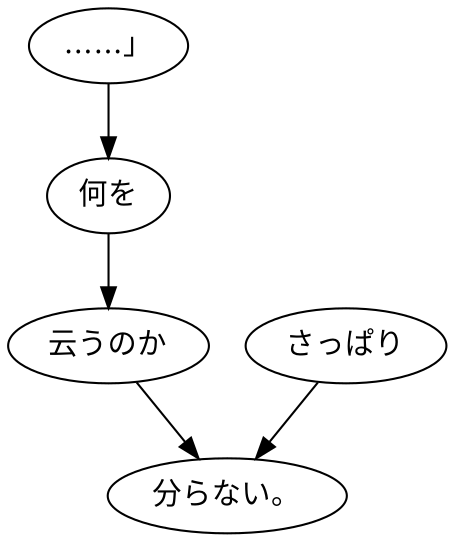 digraph graph4439 {
	node0 [label="……」"];
	node1 [label="何を"];
	node2 [label="云うのか"];
	node3 [label="さっぱり"];
	node4 [label="分らない。"];
	node0 -> node1;
	node1 -> node2;
	node2 -> node4;
	node3 -> node4;
}
